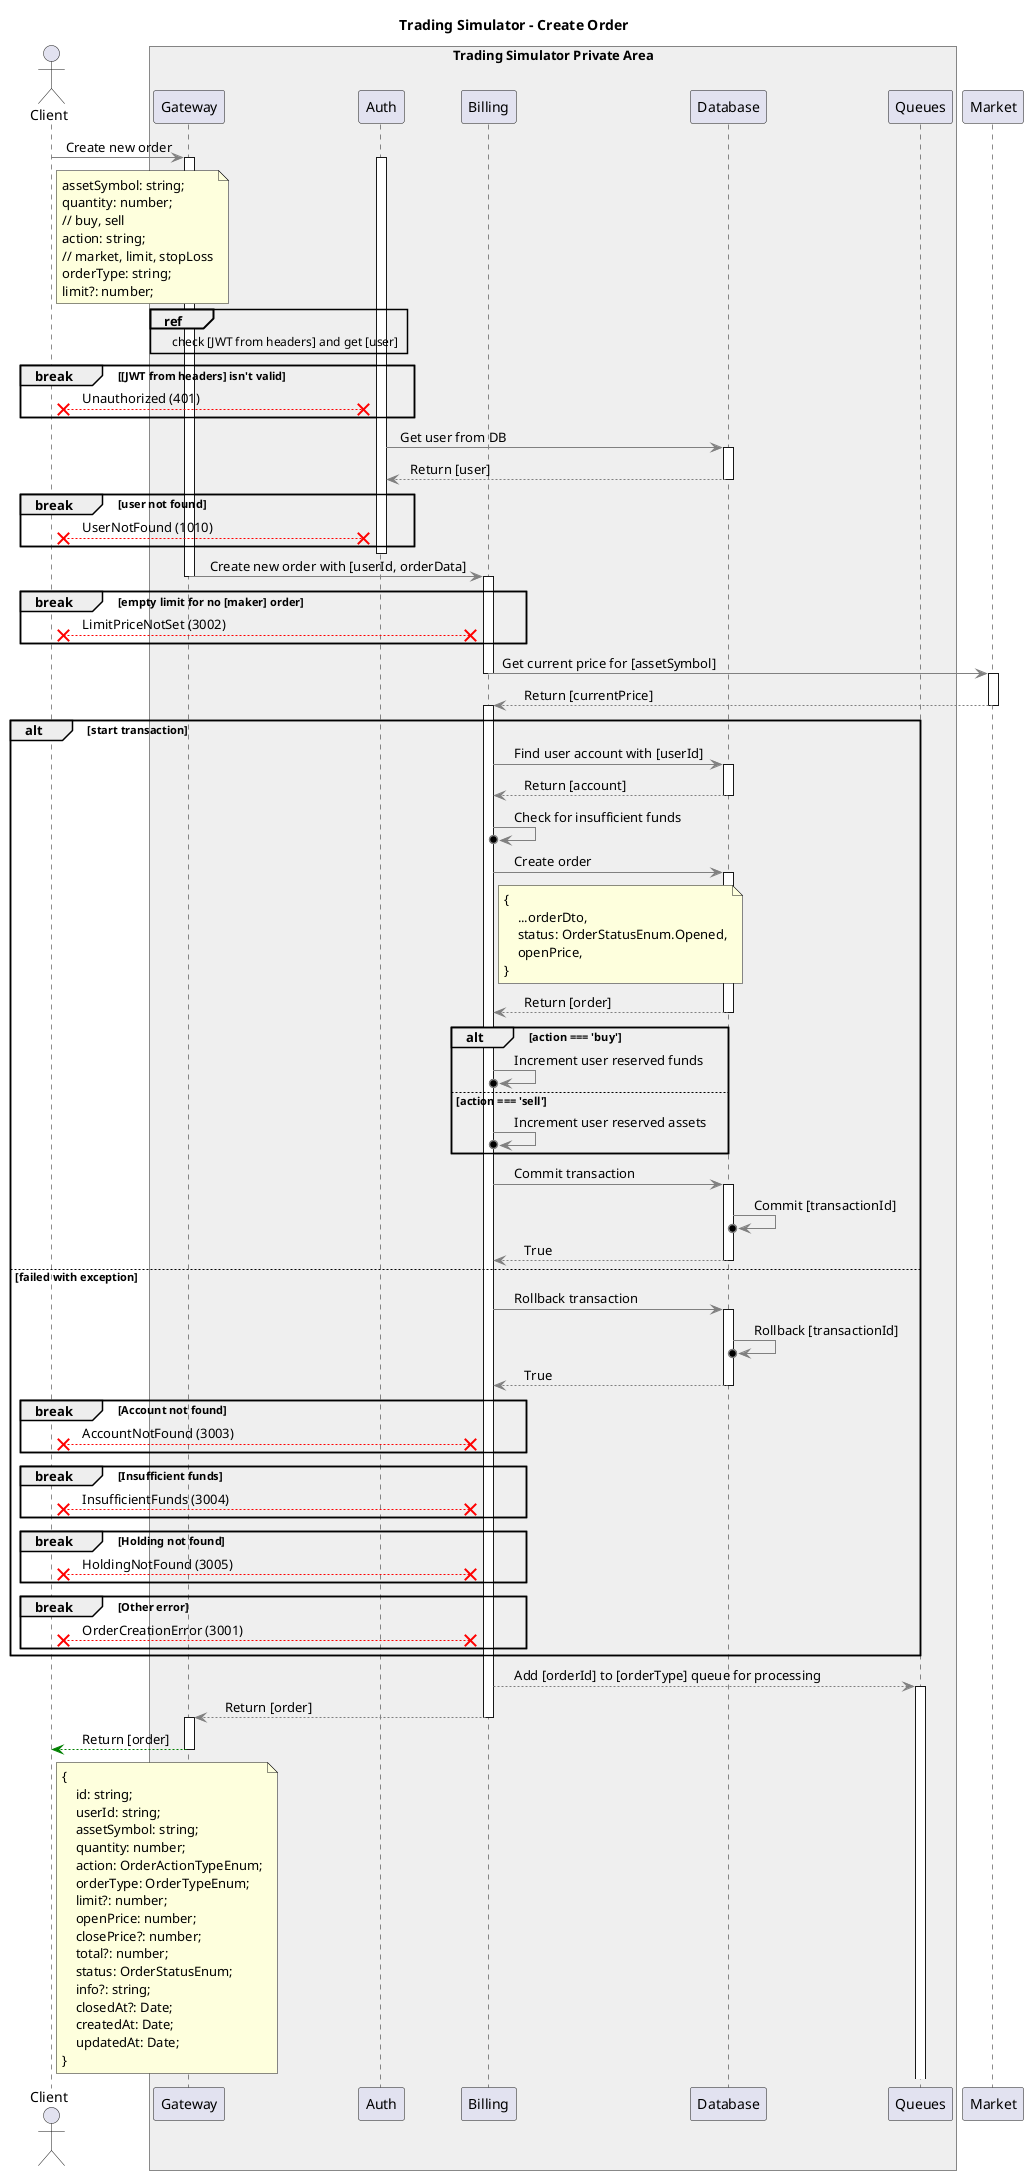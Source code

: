 @startuml
    title Trading Simulator - Create Order
    actor Client
    box "Trading Simulator Private Area" #efefef
        participant Gateway
        participant Auth
        participant Billing
        participant Database
        participant Queues
    end box
    participant Market

    Client -[#gray]> Gateway : <plain>  Create new order
        note right of Client
            assetSymbol: string;
            quantity: number;
            // buy, sell
            action: string;
            // market, limit, stopLoss
            orderType: string;
            limit?: number;
        end note
        deactivate Client

        activate Gateway
             ref over Gateway, Auth: <plain>    check [JWT from headers] and get [user]
             activate Auth
                 break [JWT from headers] isn't valid
                     Auth x-[#red]-x Client : <plain>    Unauthorized (401)
                 end
                 Auth -[#gray]> Database : <plain>  Get user from DB
                 activate Database
                     Database -[#gray]-> Auth : <plain>  Return [user]
                 deactivate Database
                 break user not found
                     Auth x-[#red]-x Client : <plain>    UserNotFound (1010)
                 end
             deactivate Auth
             Gateway -[#gray]> Billing : <plain>    Create new order with [userId, orderData]
        deactivate Gateway

        activate Billing
            break empty limit for no [maker] order
                Billing x-[#red]-x Client : <plain>    LimitPriceNotSet (3002)
            end
            Billing -[#gray]> Market : <plain>  Get current price for [assetSymbol]
        deactivate Billing
        activate Market
            Market -[#gray]-> Billing : <plain>    Return [currentPrice]
        deactivate Market
        activate Billing
            alt start transaction
                Billing -[#gray]> Database : <plain>    Find user account with [userId]
                activate Database
                    Database -[#gray]-> Billing : <plain>    Return [account]
                deactivate Database
                Billing -[#gray]>o Billing : <plain>    Check for insufficient funds
                Billing -[#gray]> Database : <plain>    Create order
                note right of Billing
                    {
                        ...orderDto,
                        status: OrderStatusEnum.Opened,
                        openPrice,
                    }
                end note
                activate Database
                    Database -[#gray]-> Billing : <plain>    Return [order]
                deactivate Database
                alt action === 'buy'
                    Billing -[#gray]>o Billing : <plain>    Increment user reserved funds
                else action === 'sell'
                    Billing -[#gray]>o Billing : <plain>    Increment user reserved assets
                end
                Billing -[#gray]> Database : <plain>    Commit transaction
                activate Database
                    Database -[#gray]>o Database : <plain>    Commit [transactionId]
                    Database -[#gray]-> Billing : <plain>    True
                deactivate Database
            else failed with exception
                Billing -[#gray]> Database : <plain>    Rollback transaction
                activate Database
                    Database -[#gray]>o Database : <plain>    Rollback [transactionId]
                    Database -[#gray]-> Billing : <plain>    True
                deactivate Database
                break Account not found
                    Billing x-[#red]-x Client : <plain>    AccountNotFound (3003)
                end
                break Insufficient funds
                    Billing x-[#red]-x Client : <plain>    InsufficientFunds (3004)
                end
                break Holding not found
                    Billing x-[#red]-x Client : <plain>    HoldingNotFound (3005)
                end
                break Other error
                    Billing x-[#red]-x Client : <plain>    OrderCreationError (3001)
                end
            end
            Billing -[#gray]-> Queues : <plain>    Add [orderId] to [orderType] queue for processing
            activate Queues
            Billing -[#gray]-> Gateway : <plain>    Return [order]
        deactivate Billing
        activate Gateway
            Gateway -[#green]-> Client : <plain>    Return [order]
            note right of Client
                {
                    id: string;
                    userId: string;
                    assetSymbol: string;
                    quantity: number;
                    action: OrderActionTypeEnum;
                    orderType: OrderTypeEnum;
                    limit?: number;
                    openPrice: number;
                    closePrice?: number;
                    total?: number;
                    status: OrderStatusEnum;
                    info?: string;
                    closedAt?: Date;
                    createdAt: Date;
                    updatedAt: Date;
                }
            end note
        deactivate Gateway
@enduml
